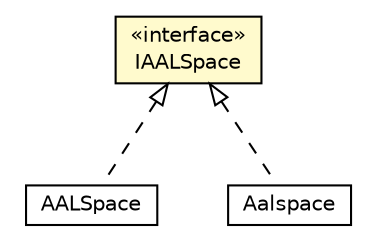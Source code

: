 #!/usr/local/bin/dot
#
# Class diagram 
# Generated by UMLGraph version R5_6-24-gf6e263 (http://www.umlgraph.org/)
#

digraph G {
	edge [fontname="Helvetica",fontsize=10,labelfontname="Helvetica",labelfontsize=10];
	node [fontname="Helvetica",fontsize=10,shape=plaintext];
	nodesep=0.25;
	ranksep=0.5;
	// org.universAAL.middleware.aalspace.json.model.AALSpace
	c4523256 [label=<<table title="org.universAAL.middleware.aalspace.json.model.AALSpace" border="0" cellborder="1" cellspacing="0" cellpadding="2" port="p" href="../../../aalspace/json/model/AALSpace.html">
		<tr><td><table border="0" cellspacing="0" cellpadding="1">
<tr><td align="center" balign="center"> AALSpace </td></tr>
		</table></td></tr>
		</table>>, URL="../../../aalspace/json/model/AALSpace.html", fontname="Helvetica", fontcolor="black", fontsize=10.0];
	// org.universAAL.middleware.interfaces.aalspace.model.IAALSpace
	c4523263 [label=<<table title="org.universAAL.middleware.interfaces.aalspace.model.IAALSpace" border="0" cellborder="1" cellspacing="0" cellpadding="2" port="p" bgcolor="lemonChiffon" href="./IAALSpace.html">
		<tr><td><table border="0" cellspacing="0" cellpadding="1">
<tr><td align="center" balign="center"> &#171;interface&#187; </td></tr>
<tr><td align="center" balign="center"> IAALSpace </td></tr>
		</table></td></tr>
		</table>>, URL="./IAALSpace.html", fontname="Helvetica", fontcolor="black", fontsize=10.0];
	// org.universAAL.middleware.interfaces.aalspace.xml.model.Aalspace
	c4523267 [label=<<table title="org.universAAL.middleware.interfaces.aalspace.xml.model.Aalspace" border="0" cellborder="1" cellspacing="0" cellpadding="2" port="p" href="../xml/model/Aalspace.html">
		<tr><td><table border="0" cellspacing="0" cellpadding="1">
<tr><td align="center" balign="center"> Aalspace </td></tr>
		</table></td></tr>
		</table>>, URL="../xml/model/Aalspace.html", fontname="Helvetica", fontcolor="black", fontsize=10.0];
	//org.universAAL.middleware.aalspace.json.model.AALSpace implements org.universAAL.middleware.interfaces.aalspace.model.IAALSpace
	c4523263:p -> c4523256:p [dir=back,arrowtail=empty,style=dashed];
	//org.universAAL.middleware.interfaces.aalspace.xml.model.Aalspace implements org.universAAL.middleware.interfaces.aalspace.model.IAALSpace
	c4523263:p -> c4523267:p [dir=back,arrowtail=empty,style=dashed];
}

